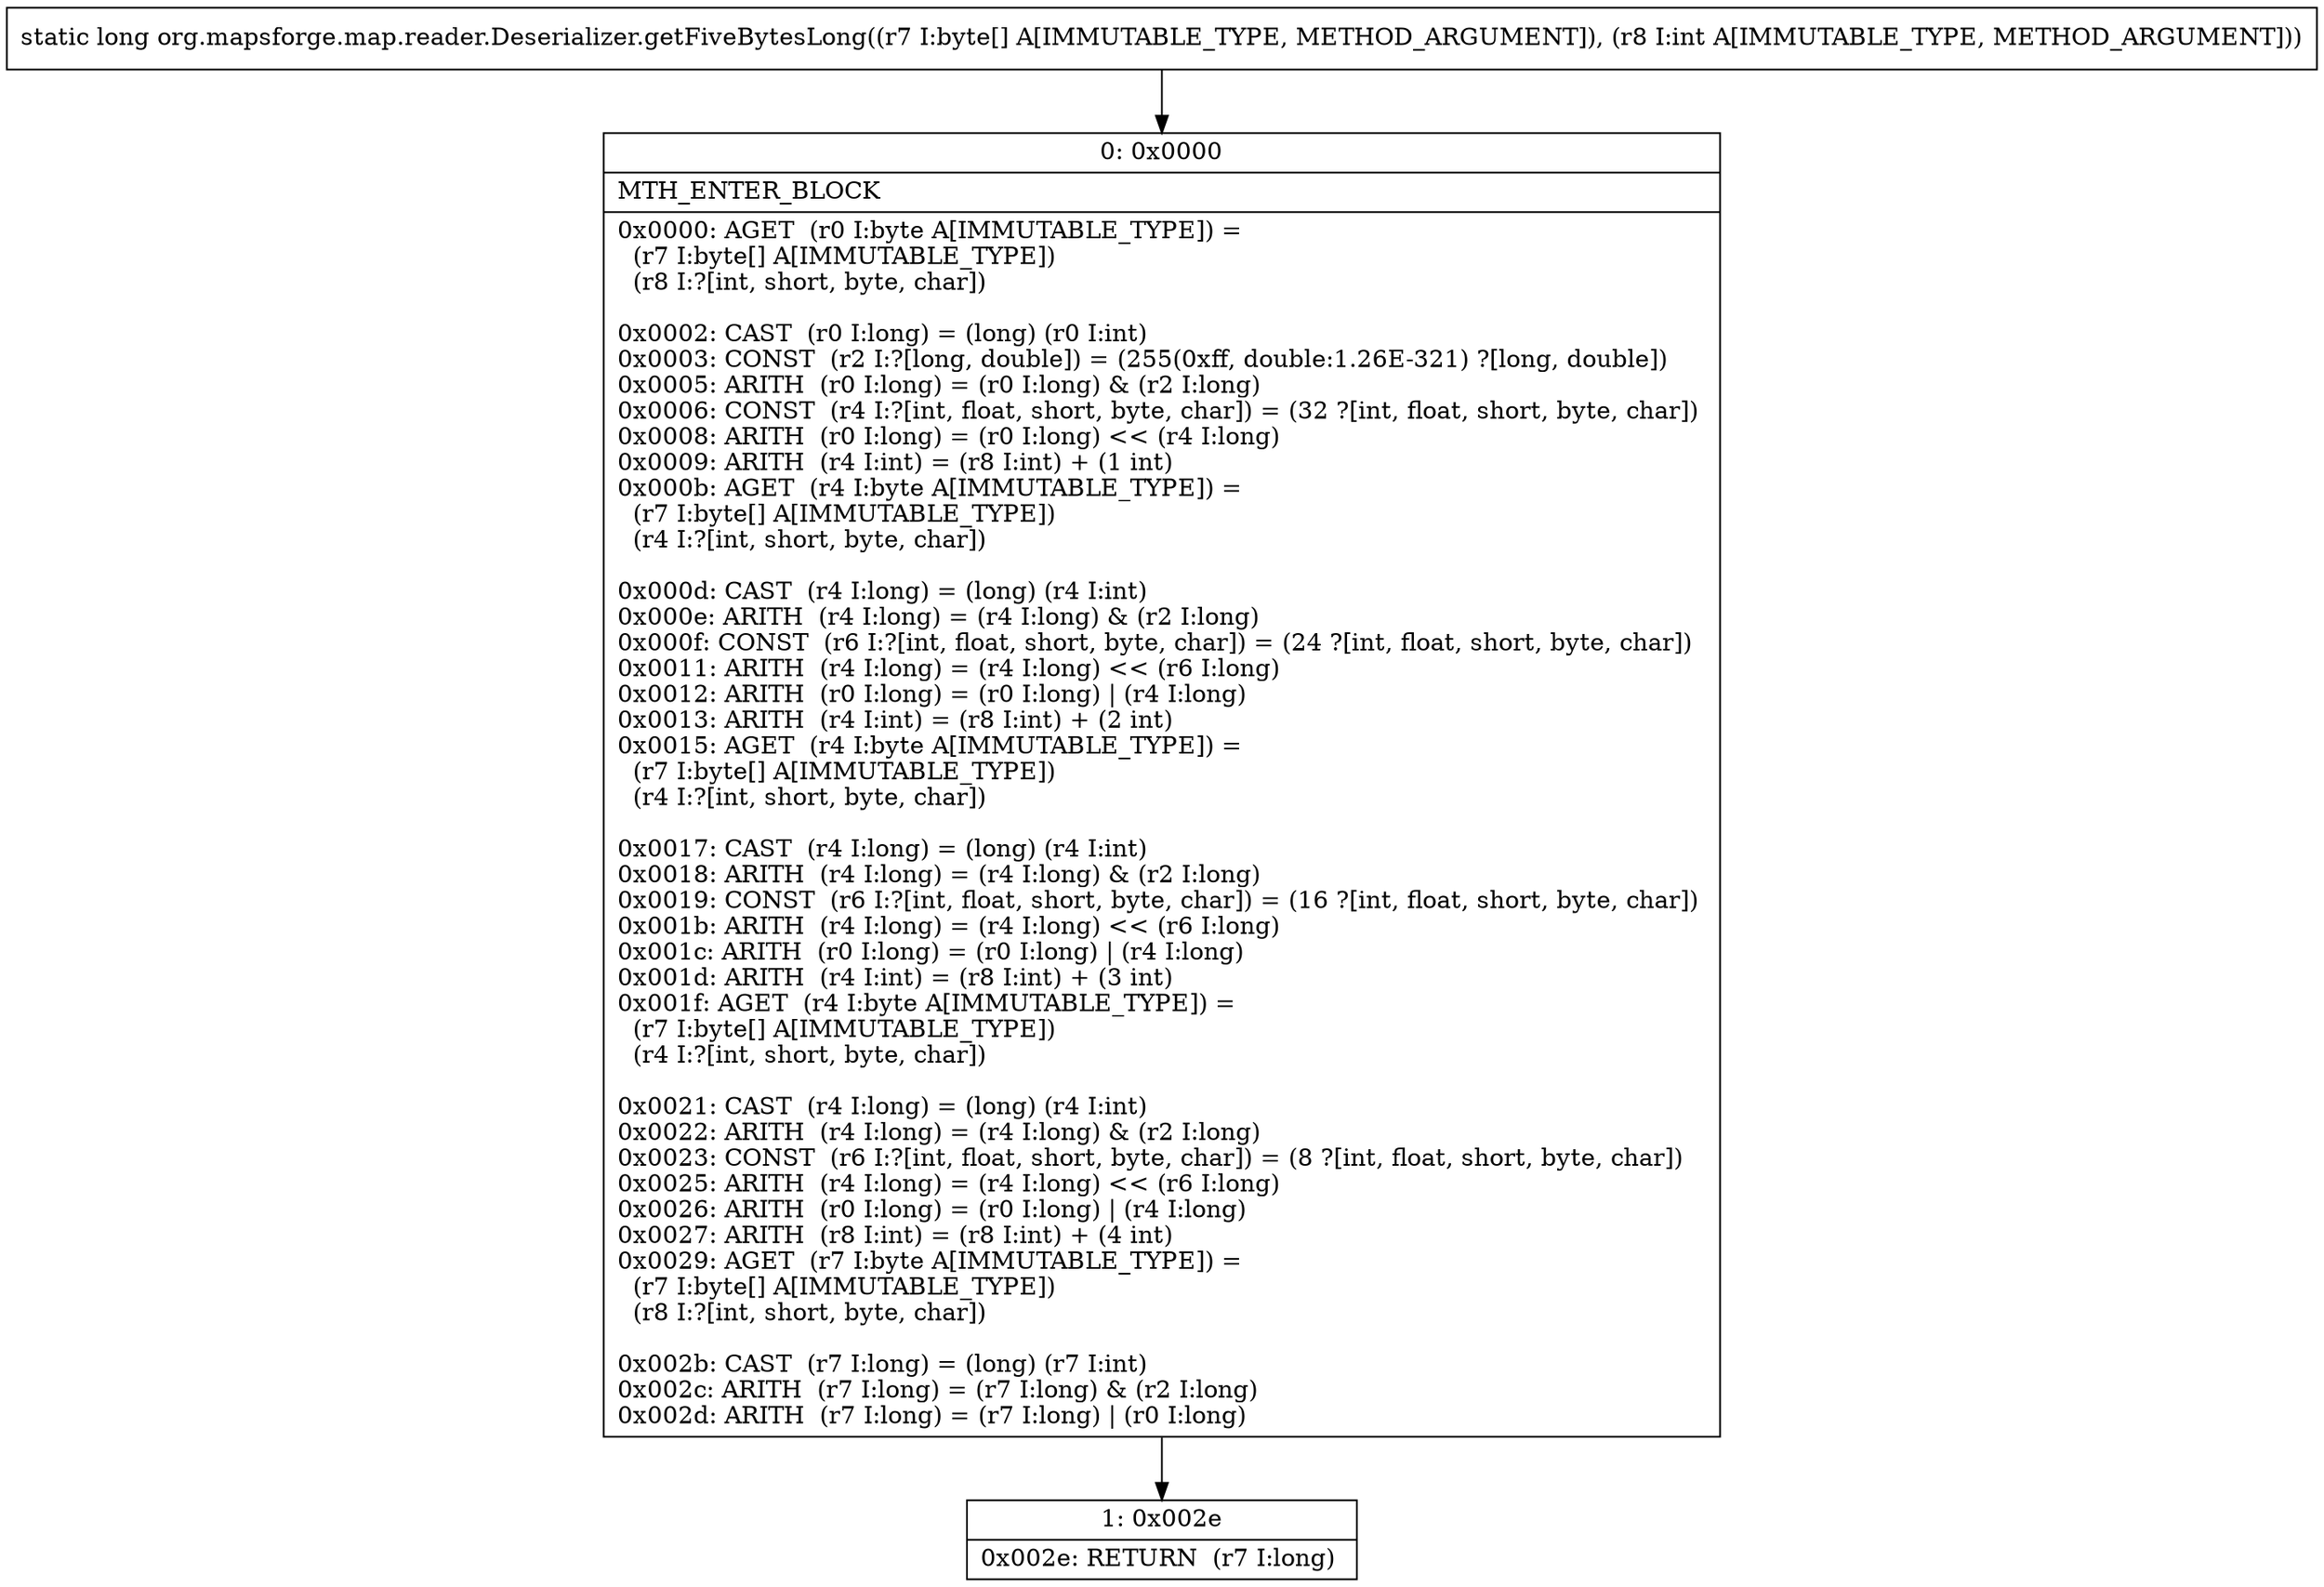 digraph "CFG fororg.mapsforge.map.reader.Deserializer.getFiveBytesLong([BI)J" {
Node_0 [shape=record,label="{0\:\ 0x0000|MTH_ENTER_BLOCK\l|0x0000: AGET  (r0 I:byte A[IMMUTABLE_TYPE]) = \l  (r7 I:byte[] A[IMMUTABLE_TYPE])\l  (r8 I:?[int, short, byte, char])\l \l0x0002: CAST  (r0 I:long) = (long) (r0 I:int) \l0x0003: CONST  (r2 I:?[long, double]) = (255(0xff, double:1.26E\-321) ?[long, double]) \l0x0005: ARITH  (r0 I:long) = (r0 I:long) & (r2 I:long) \l0x0006: CONST  (r4 I:?[int, float, short, byte, char]) = (32 ?[int, float, short, byte, char]) \l0x0008: ARITH  (r0 I:long) = (r0 I:long) \<\< (r4 I:long) \l0x0009: ARITH  (r4 I:int) = (r8 I:int) + (1 int) \l0x000b: AGET  (r4 I:byte A[IMMUTABLE_TYPE]) = \l  (r7 I:byte[] A[IMMUTABLE_TYPE])\l  (r4 I:?[int, short, byte, char])\l \l0x000d: CAST  (r4 I:long) = (long) (r4 I:int) \l0x000e: ARITH  (r4 I:long) = (r4 I:long) & (r2 I:long) \l0x000f: CONST  (r6 I:?[int, float, short, byte, char]) = (24 ?[int, float, short, byte, char]) \l0x0011: ARITH  (r4 I:long) = (r4 I:long) \<\< (r6 I:long) \l0x0012: ARITH  (r0 I:long) = (r0 I:long) \| (r4 I:long) \l0x0013: ARITH  (r4 I:int) = (r8 I:int) + (2 int) \l0x0015: AGET  (r4 I:byte A[IMMUTABLE_TYPE]) = \l  (r7 I:byte[] A[IMMUTABLE_TYPE])\l  (r4 I:?[int, short, byte, char])\l \l0x0017: CAST  (r4 I:long) = (long) (r4 I:int) \l0x0018: ARITH  (r4 I:long) = (r4 I:long) & (r2 I:long) \l0x0019: CONST  (r6 I:?[int, float, short, byte, char]) = (16 ?[int, float, short, byte, char]) \l0x001b: ARITH  (r4 I:long) = (r4 I:long) \<\< (r6 I:long) \l0x001c: ARITH  (r0 I:long) = (r0 I:long) \| (r4 I:long) \l0x001d: ARITH  (r4 I:int) = (r8 I:int) + (3 int) \l0x001f: AGET  (r4 I:byte A[IMMUTABLE_TYPE]) = \l  (r7 I:byte[] A[IMMUTABLE_TYPE])\l  (r4 I:?[int, short, byte, char])\l \l0x0021: CAST  (r4 I:long) = (long) (r4 I:int) \l0x0022: ARITH  (r4 I:long) = (r4 I:long) & (r2 I:long) \l0x0023: CONST  (r6 I:?[int, float, short, byte, char]) = (8 ?[int, float, short, byte, char]) \l0x0025: ARITH  (r4 I:long) = (r4 I:long) \<\< (r6 I:long) \l0x0026: ARITH  (r0 I:long) = (r0 I:long) \| (r4 I:long) \l0x0027: ARITH  (r8 I:int) = (r8 I:int) + (4 int) \l0x0029: AGET  (r7 I:byte A[IMMUTABLE_TYPE]) = \l  (r7 I:byte[] A[IMMUTABLE_TYPE])\l  (r8 I:?[int, short, byte, char])\l \l0x002b: CAST  (r7 I:long) = (long) (r7 I:int) \l0x002c: ARITH  (r7 I:long) = (r7 I:long) & (r2 I:long) \l0x002d: ARITH  (r7 I:long) = (r7 I:long) \| (r0 I:long) \l}"];
Node_1 [shape=record,label="{1\:\ 0x002e|0x002e: RETURN  (r7 I:long) \l}"];
MethodNode[shape=record,label="{static long org.mapsforge.map.reader.Deserializer.getFiveBytesLong((r7 I:byte[] A[IMMUTABLE_TYPE, METHOD_ARGUMENT]), (r8 I:int A[IMMUTABLE_TYPE, METHOD_ARGUMENT])) }"];
MethodNode -> Node_0;
Node_0 -> Node_1;
}

